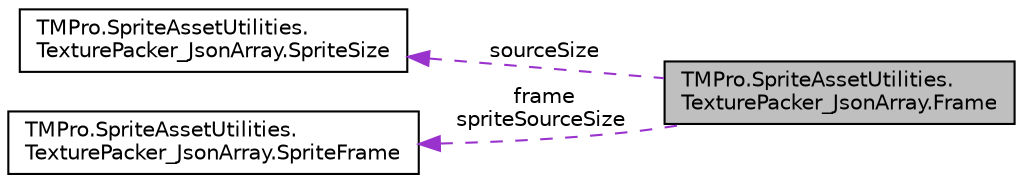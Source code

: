 digraph "TMPro.SpriteAssetUtilities.TexturePacker_JsonArray.Frame"
{
 // LATEX_PDF_SIZE
  edge [fontname="Helvetica",fontsize="10",labelfontname="Helvetica",labelfontsize="10"];
  node [fontname="Helvetica",fontsize="10",shape=record];
  rankdir="LR";
  Node1 [label="TMPro.SpriteAssetUtilities.\lTexturePacker_JsonArray.Frame",height=0.2,width=0.4,color="black", fillcolor="grey75", style="filled", fontcolor="black",tooltip=" "];
  Node2 -> Node1 [dir="back",color="darkorchid3",fontsize="10",style="dashed",label=" sourceSize" ,fontname="Helvetica"];
  Node2 [label="TMPro.SpriteAssetUtilities.\lTexturePacker_JsonArray.SpriteSize",height=0.2,width=0.4,color="black", fillcolor="white", style="filled",URL="$struct_t_m_pro_1_1_sprite_asset_utilities_1_1_texture_packer___json_array_1_1_sprite_size.html",tooltip=" "];
  Node3 -> Node1 [dir="back",color="darkorchid3",fontsize="10",style="dashed",label=" frame\nspriteSourceSize" ,fontname="Helvetica"];
  Node3 [label="TMPro.SpriteAssetUtilities.\lTexturePacker_JsonArray.SpriteFrame",height=0.2,width=0.4,color="black", fillcolor="white", style="filled",URL="$struct_t_m_pro_1_1_sprite_asset_utilities_1_1_texture_packer___json_array_1_1_sprite_frame.html",tooltip=" "];
}
